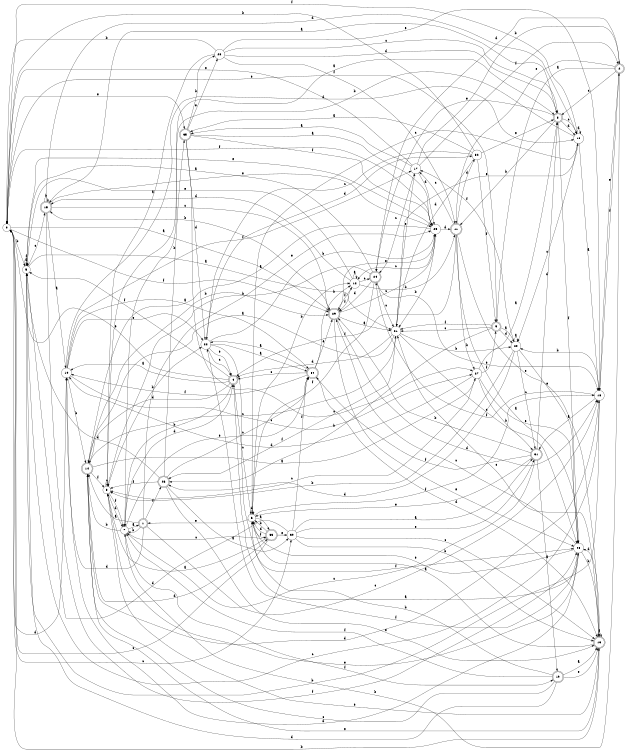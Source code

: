 digraph n29_3 {
__start0 [label="" shape="none"];

rankdir=LR;
size="8,5";

s0 [style="filled", color="black", fillcolor="white" shape="circle", label="0"];
s1 [style="rounded,filled", color="black", fillcolor="white" shape="doublecircle", label="1"];
s2 [style="rounded,filled", color="black", fillcolor="white" shape="doublecircle", label="2"];
s3 [style="filled", color="black", fillcolor="white" shape="circle", label="3"];
s4 [style="rounded,filled", color="black", fillcolor="white" shape="doublecircle", label="4"];
s5 [style="filled", color="black", fillcolor="white" shape="circle", label="5"];
s6 [style="filled", color="black", fillcolor="white" shape="circle", label="6"];
s7 [style="filled", color="black", fillcolor="white" shape="circle", label="7"];
s8 [style="rounded,filled", color="black", fillcolor="white" shape="doublecircle", label="8"];
s9 [style="rounded,filled", color="black", fillcolor="white" shape="doublecircle", label="9"];
s10 [style="filled", color="black", fillcolor="white" shape="circle", label="10"];
s11 [style="rounded,filled", color="black", fillcolor="white" shape="doublecircle", label="11"];
s12 [style="filled", color="black", fillcolor="white" shape="circle", label="12"];
s13 [style="rounded,filled", color="black", fillcolor="white" shape="doublecircle", label="13"];
s14 [style="rounded,filled", color="black", fillcolor="white" shape="doublecircle", label="14"];
s15 [style="rounded,filled", color="black", fillcolor="white" shape="doublecircle", label="15"];
s16 [style="filled", color="black", fillcolor="white" shape="circle", label="16"];
s17 [style="filled", color="black", fillcolor="white" shape="circle", label="17"];
s18 [style="filled", color="black", fillcolor="white" shape="circle", label="18"];
s19 [style="rounded,filled", color="black", fillcolor="white" shape="doublecircle", label="19"];
s20 [style="filled", color="black", fillcolor="white" shape="circle", label="20"];
s21 [style="filled", color="black", fillcolor="white" shape="circle", label="21"];
s22 [style="filled", color="black", fillcolor="white" shape="circle", label="22"];
s23 [style="filled", color="black", fillcolor="white" shape="circle", label="23"];
s24 [style="rounded,filled", color="black", fillcolor="white" shape="doublecircle", label="24"];
s25 [style="filled", color="black", fillcolor="white" shape="circle", label="25"];
s26 [style="rounded,filled", color="black", fillcolor="white" shape="doublecircle", label="26"];
s27 [style="filled", color="black", fillcolor="white" shape="circle", label="27"];
s28 [style="filled", color="black", fillcolor="white" shape="circle", label="28"];
s29 [style="rounded,filled", color="black", fillcolor="white" shape="doublecircle", label="29"];
s30 [style="filled", color="black", fillcolor="white" shape="circle", label="30"];
s31 [style="rounded,filled", color="black", fillcolor="white" shape="doublecircle", label="31"];
s32 [style="filled", color="black", fillcolor="white" shape="circle", label="32"];
s33 [style="rounded,filled", color="black", fillcolor="white" shape="doublecircle", label="33"];
s34 [style="rounded,filled", color="black", fillcolor="white" shape="doublecircle", label="34"];
s35 [style="rounded,filled", color="black", fillcolor="white" shape="doublecircle", label="35"];
s0 -> s29 [label="a"];
s0 -> s5 [label="b"];
s0 -> s30 [label="c"];
s0 -> s10 [label="d"];
s0 -> s35 [label="e"];
s0 -> s29 [label="f"];
s1 -> s14 [label="a"];
s1 -> s7 [label="b"];
s1 -> s18 [label="c"];
s1 -> s10 [label="d"];
s1 -> s25 [label="e"];
s1 -> s26 [label="f"];
s2 -> s9 [label="a"];
s2 -> s7 [label="b"];
s2 -> s8 [label="c"];
s2 -> s24 [label="d"];
s2 -> s11 [label="e"];
s2 -> s18 [label="f"];
s3 -> s8 [label="a"];
s3 -> s22 [label="b"];
s3 -> s3 [label="c"];
s3 -> s7 [label="d"];
s3 -> s28 [label="e"];
s3 -> s7 [label="f"];
s4 -> s10 [label="a"];
s4 -> s7 [label="b"];
s4 -> s6 [label="c"];
s4 -> s14 [label="d"];
s4 -> s0 [label="e"];
s4 -> s5 [label="f"];
s5 -> s21 [label="a"];
s5 -> s18 [label="b"];
s5 -> s15 [label="c"];
s5 -> s5 [label="d"];
s5 -> s25 [label="e"];
s5 -> s5 [label="f"];
s6 -> s33 [label="a"];
s6 -> s12 [label="b"];
s6 -> s16 [label="c"];
s6 -> s6 [label="d"];
s6 -> s1 [label="e"];
s6 -> s18 [label="f"];
s7 -> s1 [label="a"];
s7 -> s14 [label="b"];
s7 -> s33 [label="c"];
s7 -> s4 [label="d"];
s7 -> s34 [label="e"];
s7 -> s19 [label="f"];
s8 -> s15 [label="a"];
s8 -> s11 [label="b"];
s8 -> s16 [label="c"];
s8 -> s16 [label="d"];
s8 -> s24 [label="e"];
s8 -> s28 [label="f"];
s9 -> s20 [label="a"];
s9 -> s26 [label="b"];
s9 -> s21 [label="c"];
s9 -> s20 [label="d"];
s9 -> s0 [label="e"];
s9 -> s21 [label="f"];
s10 -> s34 [label="a"];
s10 -> s14 [label="b"];
s10 -> s27 [label="c"];
s10 -> s16 [label="d"];
s10 -> s22 [label="e"];
s10 -> s17 [label="f"];
s11 -> s28 [label="a"];
s11 -> s27 [label="b"];
s11 -> s17 [label="c"];
s11 -> s32 [label="d"];
s11 -> s13 [label="e"];
s11 -> s4 [label="f"];
s12 -> s12 [label="a"];
s12 -> s11 [label="b"];
s12 -> s24 [label="c"];
s12 -> s15 [label="d"];
s12 -> s5 [label="e"];
s12 -> s29 [label="f"];
s13 -> s6 [label="a"];
s13 -> s0 [label="b"];
s13 -> s21 [label="c"];
s13 -> s28 [label="d"];
s13 -> s3 [label="e"];
s13 -> s13 [label="f"];
s14 -> s27 [label="a"];
s14 -> s29 [label="b"];
s14 -> s21 [label="c"];
s14 -> s33 [label="d"];
s14 -> s13 [label="e"];
s14 -> s3 [label="f"];
s15 -> s10 [label="a"];
s15 -> s15 [label="b"];
s15 -> s29 [label="c"];
s15 -> s16 [label="d"];
s15 -> s25 [label="e"];
s15 -> s28 [label="f"];
s16 -> s18 [label="a"];
s16 -> s7 [label="b"];
s16 -> s20 [label="c"];
s16 -> s16 [label="d"];
s16 -> s21 [label="e"];
s16 -> s0 [label="f"];
s17 -> s35 [label="a"];
s17 -> s2 [label="b"];
s17 -> s24 [label="c"];
s17 -> s25 [label="d"];
s17 -> s0 [label="e"];
s17 -> s2 [label="f"];
s18 -> s31 [label="a"];
s18 -> s20 [label="b"];
s18 -> s5 [label="c"];
s18 -> s14 [label="d"];
s18 -> s2 [label="e"];
s18 -> s24 [label="f"];
s19 -> s13 [label="a"];
s19 -> s6 [label="b"];
s19 -> s14 [label="c"];
s19 -> s5 [label="d"];
s19 -> s13 [label="e"];
s19 -> s7 [label="f"];
s20 -> s20 [label="a"];
s20 -> s3 [label="b"];
s20 -> s31 [label="c"];
s20 -> s26 [label="d"];
s20 -> s28 [label="e"];
s20 -> s17 [label="f"];
s21 -> s14 [label="a"];
s21 -> s20 [label="b"];
s21 -> s28 [label="c"];
s21 -> s4 [label="d"];
s21 -> s17 [label="e"];
s21 -> s26 [label="f"];
s22 -> s34 [label="a"];
s22 -> s25 [label="b"];
s22 -> s4 [label="c"];
s22 -> s32 [label="d"];
s22 -> s4 [label="e"];
s22 -> s28 [label="f"];
s23 -> s3 [label="a"];
s23 -> s0 [label="b"];
s23 -> s8 [label="c"];
s23 -> s8 [label="d"];
s23 -> s18 [label="e"];
s23 -> s11 [label="f"];
s24 -> s5 [label="a"];
s24 -> s3 [label="b"];
s24 -> s21 [label="c"];
s24 -> s29 [label="d"];
s24 -> s18 [label="e"];
s24 -> s6 [label="f"];
s25 -> s14 [label="a"];
s25 -> s21 [label="b"];
s25 -> s12 [label="c"];
s25 -> s11 [label="d"];
s25 -> s29 [label="e"];
s25 -> s0 [label="f"];
s26 -> s30 [label="a"];
s26 -> s35 [label="b"];
s26 -> s34 [label="c"];
s26 -> s5 [label="d"];
s26 -> s13 [label="e"];
s26 -> s3 [label="f"];
s27 -> s8 [label="a"];
s27 -> s31 [label="b"];
s27 -> s3 [label="c"];
s27 -> s10 [label="d"];
s27 -> s28 [label="e"];
s27 -> s9 [label="f"];
s28 -> s4 [label="a"];
s28 -> s13 [label="b"];
s28 -> s29 [label="c"];
s28 -> s10 [label="d"];
s28 -> s6 [label="e"];
s28 -> s22 [label="f"];
s29 -> s21 [label="a"];
s29 -> s15 [label="b"];
s29 -> s25 [label="c"];
s29 -> s18 [label="d"];
s29 -> s28 [label="e"];
s29 -> s12 [label="f"];
s30 -> s31 [label="a"];
s30 -> s13 [label="b"];
s30 -> s13 [label="c"];
s30 -> s5 [label="d"];
s30 -> s31 [label="e"];
s30 -> s34 [label="f"];
s31 -> s19 [label="a"];
s31 -> s29 [label="b"];
s31 -> s7 [label="c"];
s31 -> s8 [label="d"];
s31 -> s6 [label="e"];
s31 -> s34 [label="f"];
s32 -> s35 [label="a"];
s32 -> s0 [label="b"];
s32 -> s22 [label="c"];
s32 -> s21 [label="d"];
s32 -> s8 [label="e"];
s32 -> s9 [label="f"];
s33 -> s3 [label="a"];
s33 -> s6 [label="b"];
s33 -> s0 [label="c"];
s33 -> s6 [label="d"];
s33 -> s30 [label="e"];
s33 -> s6 [label="f"];
s34 -> s22 [label="a"];
s34 -> s12 [label="b"];
s34 -> s4 [label="c"];
s34 -> s13 [label="d"];
s34 -> s29 [label="e"];
s34 -> s10 [label="f"];
s35 -> s25 [label="a"];
s35 -> s23 [label="b"];
s35 -> s27 [label="c"];
s35 -> s22 [label="d"];
s35 -> s23 [label="e"];
s35 -> s25 [label="f"];

}